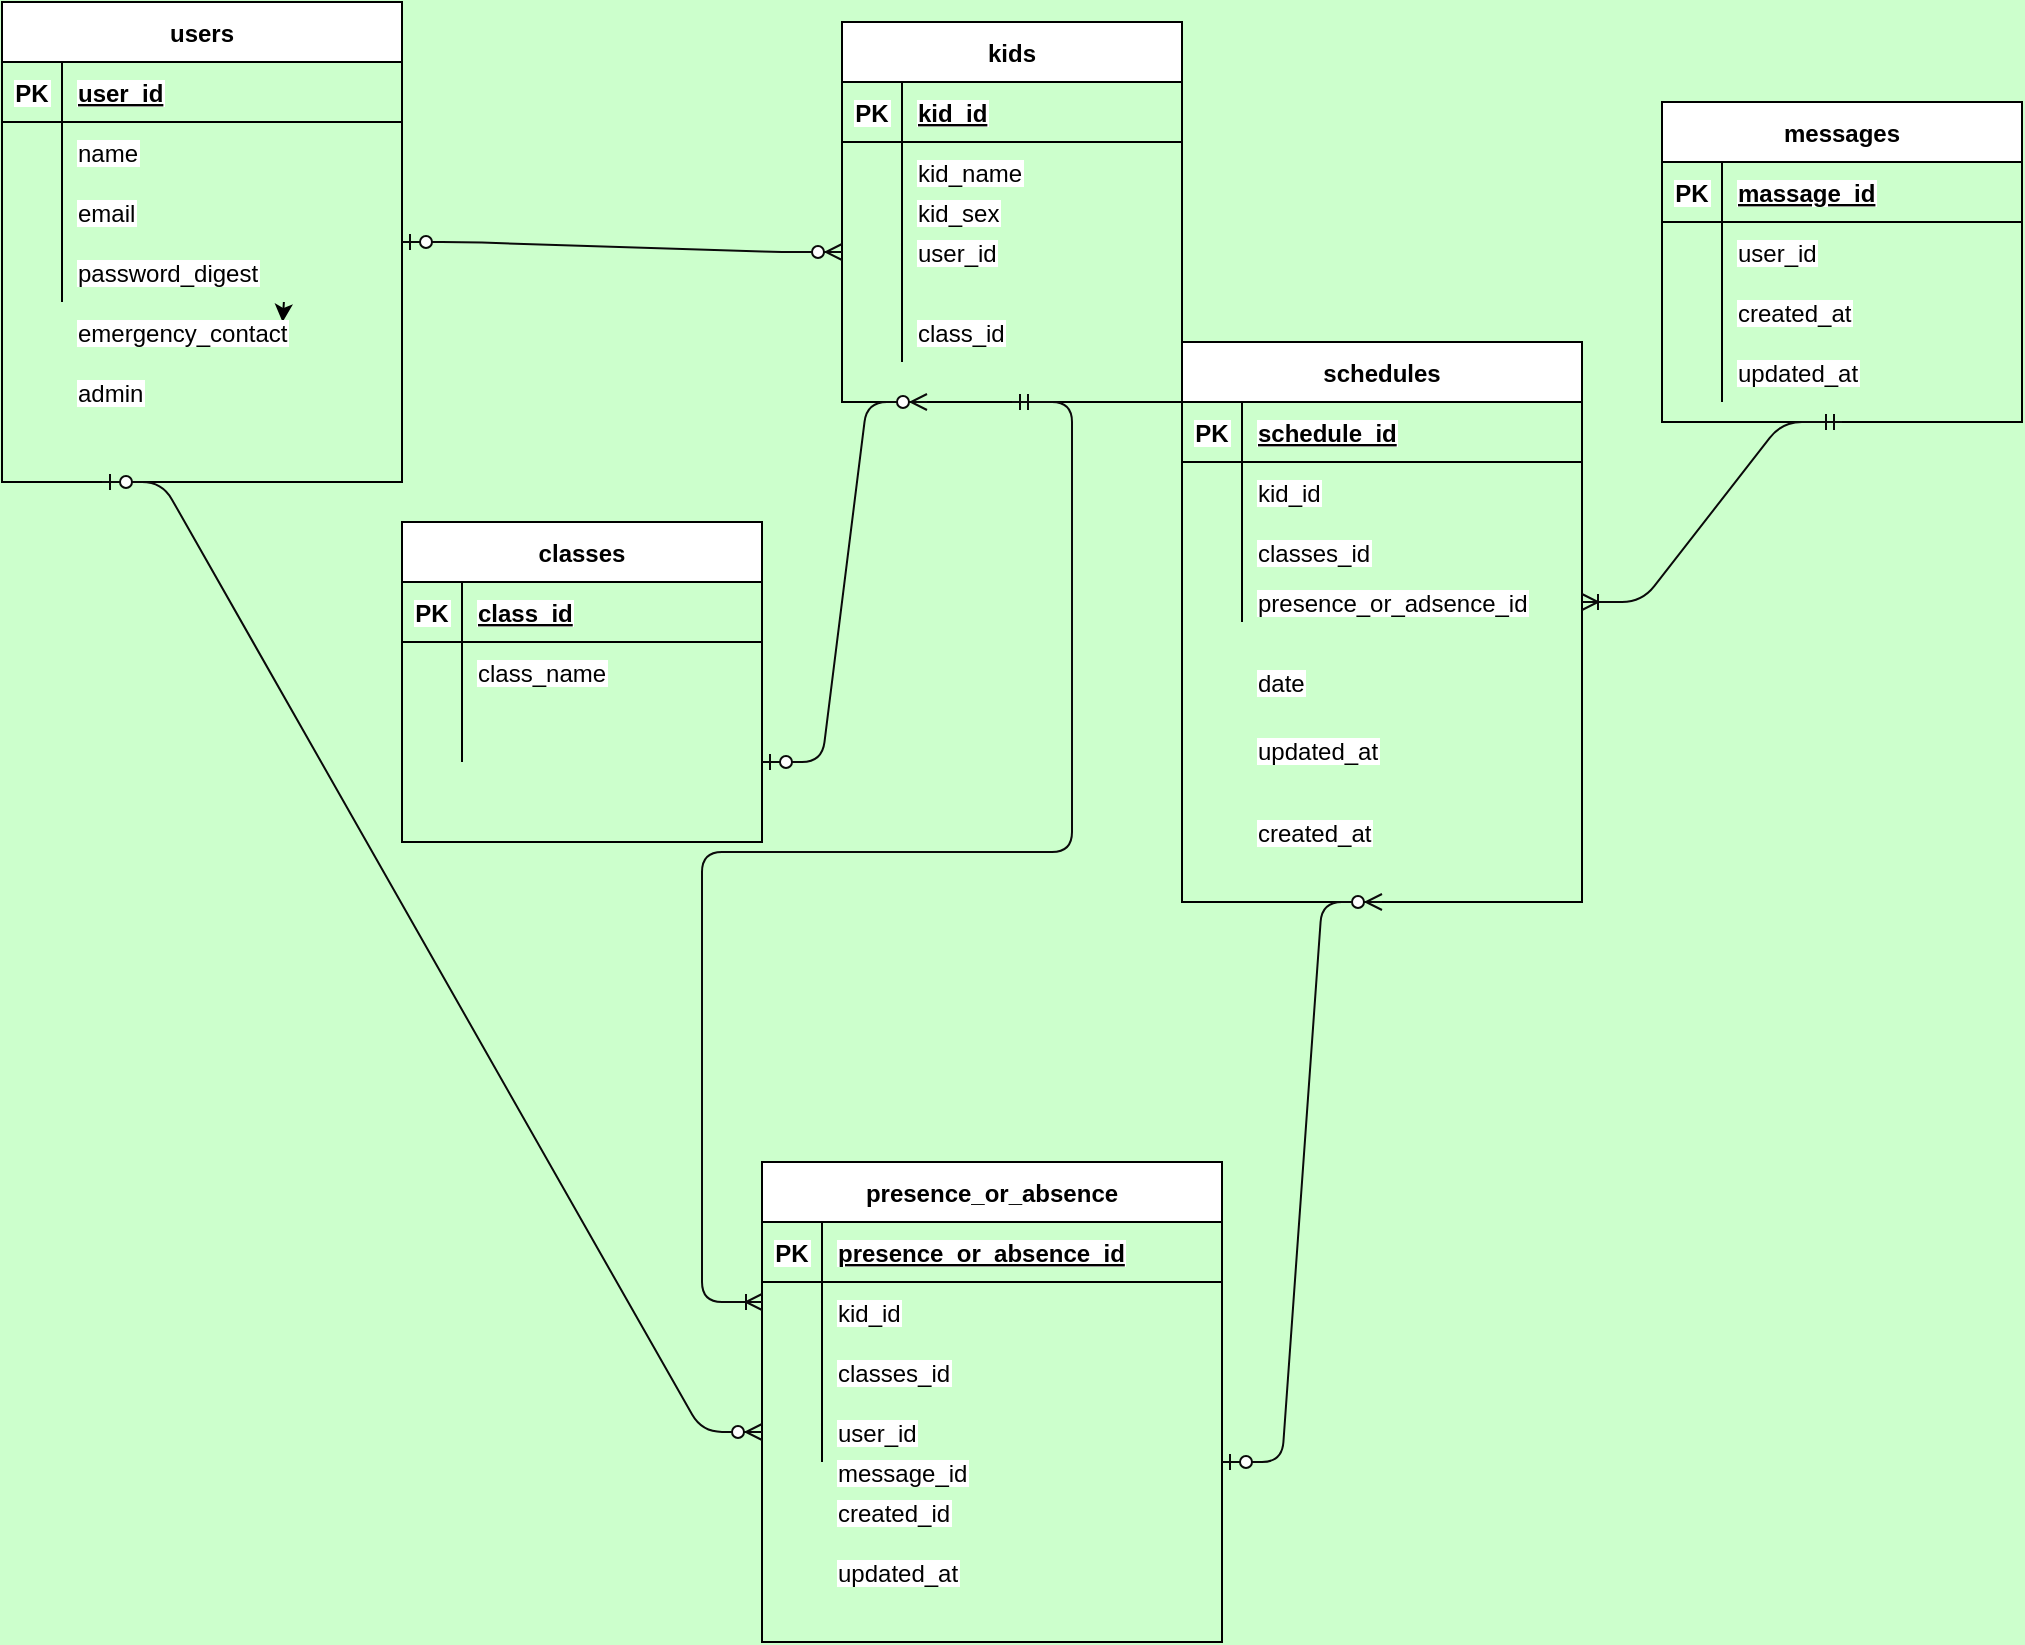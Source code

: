 <mxfile>
    <diagram id="ZVl_wyu_fpvA4I5iy3IS" name="ページ1">
        <mxGraphModel dx="968" dy="828" grid="1" gridSize="10" guides="1" tooltips="1" connect="1" arrows="1" fold="1" page="1" pageScale="1" pageWidth="1169" pageHeight="827" background="#CCFFCC" math="0" shadow="0">
            <root>
                <mxCell id="0"/>
                <mxCell id="1" parent="0"/>
                <mxCell id="117" value="" style="edgeStyle=none;html=1;fontFamily=Helvetica;fontSize=12;fontColor=#1A1A1A;" parent="1" edge="1">
                    <mxGeometry relative="1" as="geometry">
                        <mxPoint x="190.938" y="190" as="sourcePoint"/>
                        <mxPoint x="190.312" y="200" as="targetPoint"/>
                    </mxGeometry>
                </mxCell>
                <mxCell id="147" value="users" style="shape=table;startSize=30;container=1;collapsible=1;childLayout=tableLayout;fixedRows=1;rowLines=0;fontStyle=1;align=center;resizeLast=1;labelBackgroundColor=#FFFFFF;fontColor=#000000;" vertex="1" parent="1">
                    <mxGeometry x="50" y="40" width="200" height="240" as="geometry"/>
                </mxCell>
                <mxCell id="148" value="" style="shape=partialRectangle;collapsible=0;dropTarget=0;pointerEvents=0;fillColor=none;top=0;left=0;bottom=1;right=0;points=[[0,0.5],[1,0.5]];portConstraint=eastwest;labelBackgroundColor=#FFFFFF;fontColor=#000000;" vertex="1" parent="147">
                    <mxGeometry y="30" width="200" height="30" as="geometry"/>
                </mxCell>
                <mxCell id="149" value="PK" style="shape=partialRectangle;connectable=0;fillColor=none;top=0;left=0;bottom=0;right=0;fontStyle=1;overflow=hidden;labelBackgroundColor=#FFFFFF;fontColor=#000000;" vertex="1" parent="148">
                    <mxGeometry width="30" height="30" as="geometry">
                        <mxRectangle width="30" height="30" as="alternateBounds"/>
                    </mxGeometry>
                </mxCell>
                <mxCell id="150" value="user_id" style="shape=partialRectangle;connectable=0;fillColor=none;top=0;left=0;bottom=0;right=0;align=left;spacingLeft=6;fontStyle=5;overflow=hidden;labelBackgroundColor=#FFFFFF;fontColor=#000000;" vertex="1" parent="148">
                    <mxGeometry x="30" width="170" height="30" as="geometry">
                        <mxRectangle width="170" height="30" as="alternateBounds"/>
                    </mxGeometry>
                </mxCell>
                <mxCell id="151" value="" style="shape=partialRectangle;collapsible=0;dropTarget=0;pointerEvents=0;fillColor=none;top=0;left=0;bottom=0;right=0;points=[[0,0.5],[1,0.5]];portConstraint=eastwest;labelBackgroundColor=#FFFFFF;fontColor=#000000;" vertex="1" parent="147">
                    <mxGeometry y="60" width="200" height="30" as="geometry"/>
                </mxCell>
                <mxCell id="152" value="" style="shape=partialRectangle;connectable=0;fillColor=none;top=0;left=0;bottom=0;right=0;editable=1;overflow=hidden;labelBackgroundColor=#FFFFFF;fontColor=#000000;" vertex="1" parent="151">
                    <mxGeometry width="30" height="30" as="geometry">
                        <mxRectangle width="30" height="30" as="alternateBounds"/>
                    </mxGeometry>
                </mxCell>
                <mxCell id="153" value="name" style="shape=partialRectangle;connectable=0;fillColor=none;top=0;left=0;bottom=0;right=0;align=left;spacingLeft=6;overflow=hidden;labelBackgroundColor=#FFFFFF;fontColor=#000000;" vertex="1" parent="151">
                    <mxGeometry x="30" width="170" height="30" as="geometry">
                        <mxRectangle width="170" height="30" as="alternateBounds"/>
                    </mxGeometry>
                </mxCell>
                <mxCell id="154" value="" style="shape=partialRectangle;collapsible=0;dropTarget=0;pointerEvents=0;fillColor=none;top=0;left=0;bottom=0;right=0;points=[[0,0.5],[1,0.5]];portConstraint=eastwest;labelBackgroundColor=#FFFFFF;fontColor=#000000;" vertex="1" parent="147">
                    <mxGeometry y="90" width="200" height="30" as="geometry"/>
                </mxCell>
                <mxCell id="155" value="" style="shape=partialRectangle;connectable=0;fillColor=none;top=0;left=0;bottom=0;right=0;editable=1;overflow=hidden;labelBackgroundColor=#FFFFFF;fontColor=#000000;" vertex="1" parent="154">
                    <mxGeometry width="30" height="30" as="geometry">
                        <mxRectangle width="30" height="30" as="alternateBounds"/>
                    </mxGeometry>
                </mxCell>
                <mxCell id="156" value="email" style="shape=partialRectangle;connectable=0;fillColor=none;top=0;left=0;bottom=0;right=0;align=left;spacingLeft=6;overflow=hidden;labelBackgroundColor=#FFFFFF;fontColor=#000000;" vertex="1" parent="154">
                    <mxGeometry x="30" width="170" height="30" as="geometry">
                        <mxRectangle width="170" height="30" as="alternateBounds"/>
                    </mxGeometry>
                </mxCell>
                <mxCell id="157" value="" style="shape=partialRectangle;collapsible=0;dropTarget=0;pointerEvents=0;fillColor=none;top=0;left=0;bottom=0;right=0;points=[[0,0.5],[1,0.5]];portConstraint=eastwest;labelBackgroundColor=#FFFFFF;fontColor=#000000;" vertex="1" parent="147">
                    <mxGeometry y="120" width="200" height="30" as="geometry"/>
                </mxCell>
                <mxCell id="158" value="" style="shape=partialRectangle;connectable=0;fillColor=none;top=0;left=0;bottom=0;right=0;editable=1;overflow=hidden;labelBackgroundColor=#FFFFFF;fontColor=#000000;" vertex="1" parent="157">
                    <mxGeometry width="30" height="30" as="geometry">
                        <mxRectangle width="30" height="30" as="alternateBounds"/>
                    </mxGeometry>
                </mxCell>
                <mxCell id="159" value="password_digest" style="shape=partialRectangle;connectable=0;fillColor=none;top=0;left=0;bottom=0;right=0;align=left;spacingLeft=6;overflow=hidden;labelBackgroundColor=#FFFFFF;fontColor=#000000;" vertex="1" parent="157">
                    <mxGeometry x="30" width="170" height="30" as="geometry">
                        <mxRectangle width="170" height="30" as="alternateBounds"/>
                    </mxGeometry>
                </mxCell>
                <mxCell id="160" value="kids" style="shape=table;startSize=30;container=1;collapsible=1;childLayout=tableLayout;fixedRows=1;rowLines=0;fontStyle=1;align=center;resizeLast=1;labelBackgroundColor=#FFFFFF;fontColor=#000000;" vertex="1" parent="1">
                    <mxGeometry x="470" y="50" width="170" height="190" as="geometry"/>
                </mxCell>
                <mxCell id="161" value="" style="shape=partialRectangle;collapsible=0;dropTarget=0;pointerEvents=0;fillColor=none;top=0;left=0;bottom=1;right=0;points=[[0,0.5],[1,0.5]];portConstraint=eastwest;labelBackgroundColor=#FFFFFF;fontColor=#000000;" vertex="1" parent="160">
                    <mxGeometry y="30" width="170" height="30" as="geometry"/>
                </mxCell>
                <mxCell id="162" value="PK" style="shape=partialRectangle;connectable=0;fillColor=none;top=0;left=0;bottom=0;right=0;fontStyle=1;overflow=hidden;labelBackgroundColor=#FFFFFF;fontColor=#000000;" vertex="1" parent="161">
                    <mxGeometry width="30" height="30" as="geometry">
                        <mxRectangle width="30" height="30" as="alternateBounds"/>
                    </mxGeometry>
                </mxCell>
                <mxCell id="163" value="kid_id" style="shape=partialRectangle;connectable=0;fillColor=none;top=0;left=0;bottom=0;right=0;align=left;spacingLeft=6;fontStyle=5;overflow=hidden;labelBackgroundColor=#FFFFFF;fontColor=#000000;" vertex="1" parent="161">
                    <mxGeometry x="30" width="140" height="30" as="geometry">
                        <mxRectangle width="140" height="30" as="alternateBounds"/>
                    </mxGeometry>
                </mxCell>
                <mxCell id="164" value="" style="shape=partialRectangle;collapsible=0;dropTarget=0;pointerEvents=0;fillColor=none;top=0;left=0;bottom=0;right=0;points=[[0,0.5],[1,0.5]];portConstraint=eastwest;labelBackgroundColor=#FFFFFF;fontColor=#000000;" vertex="1" parent="160">
                    <mxGeometry y="60" width="170" height="30" as="geometry"/>
                </mxCell>
                <mxCell id="165" value="" style="shape=partialRectangle;connectable=0;fillColor=none;top=0;left=0;bottom=0;right=0;editable=1;overflow=hidden;labelBackgroundColor=#FFFFFF;fontColor=#000000;" vertex="1" parent="164">
                    <mxGeometry width="30" height="30" as="geometry">
                        <mxRectangle width="30" height="30" as="alternateBounds"/>
                    </mxGeometry>
                </mxCell>
                <mxCell id="166" value="kid_name" style="shape=partialRectangle;connectable=0;fillColor=none;top=0;left=0;bottom=0;right=0;align=left;spacingLeft=6;overflow=hidden;labelBackgroundColor=#FFFFFF;fontColor=#000000;" vertex="1" parent="164">
                    <mxGeometry x="30" width="140" height="30" as="geometry">
                        <mxRectangle width="140" height="30" as="alternateBounds"/>
                    </mxGeometry>
                </mxCell>
                <mxCell id="167" value="" style="shape=partialRectangle;collapsible=0;dropTarget=0;pointerEvents=0;fillColor=none;top=0;left=0;bottom=0;right=0;points=[[0,0.5],[1,0.5]];portConstraint=eastwest;labelBackgroundColor=#FFFFFF;fontColor=#000000;" vertex="1" parent="160">
                    <mxGeometry y="90" width="170" height="50" as="geometry"/>
                </mxCell>
                <mxCell id="168" value="" style="shape=partialRectangle;connectable=0;fillColor=none;top=0;left=0;bottom=0;right=0;editable=1;overflow=hidden;labelBackgroundColor=#FFFFFF;fontColor=#000000;" vertex="1" parent="167">
                    <mxGeometry width="30" height="50" as="geometry">
                        <mxRectangle width="30" height="50" as="alternateBounds"/>
                    </mxGeometry>
                </mxCell>
                <mxCell id="169" value="user_id" style="shape=partialRectangle;connectable=0;fillColor=none;top=0;left=0;bottom=0;right=0;align=left;spacingLeft=6;overflow=hidden;labelBackgroundColor=#FFFFFF;fontColor=#000000;" vertex="1" parent="167">
                    <mxGeometry x="30" width="140" height="50" as="geometry">
                        <mxRectangle width="140" height="50" as="alternateBounds"/>
                    </mxGeometry>
                </mxCell>
                <mxCell id="170" value="" style="shape=partialRectangle;collapsible=0;dropTarget=0;pointerEvents=0;fillColor=none;top=0;left=0;bottom=0;right=0;points=[[0,0.5],[1,0.5]];portConstraint=eastwest;labelBackgroundColor=#FFFFFF;fontColor=#000000;" vertex="1" parent="160">
                    <mxGeometry y="140" width="170" height="30" as="geometry"/>
                </mxCell>
                <mxCell id="171" value="" style="shape=partialRectangle;connectable=0;fillColor=none;top=0;left=0;bottom=0;right=0;editable=1;overflow=hidden;labelBackgroundColor=#FFFFFF;fontColor=#000000;" vertex="1" parent="170">
                    <mxGeometry width="30" height="30" as="geometry">
                        <mxRectangle width="30" height="30" as="alternateBounds"/>
                    </mxGeometry>
                </mxCell>
                <mxCell id="172" value="class_id" style="shape=partialRectangle;connectable=0;fillColor=none;top=0;left=0;bottom=0;right=0;align=left;spacingLeft=6;overflow=hidden;labelBackgroundColor=#FFFFFF;fontColor=#000000;" vertex="1" parent="170">
                    <mxGeometry x="30" width="140" height="30" as="geometry">
                        <mxRectangle width="140" height="30" as="alternateBounds"/>
                    </mxGeometry>
                </mxCell>
                <mxCell id="173" value="emergency_contact" style="shape=partialRectangle;connectable=0;fillColor=none;top=0;left=0;bottom=0;right=0;align=left;spacingLeft=6;overflow=hidden;labelBackgroundColor=#FFFFFF;fontColor=#000000;" vertex="1" parent="1">
                    <mxGeometry x="80" y="190" width="170" height="30" as="geometry">
                        <mxRectangle width="170" height="30" as="alternateBounds"/>
                    </mxGeometry>
                </mxCell>
                <mxCell id="175" value="admin" style="shape=partialRectangle;connectable=0;fillColor=none;top=0;left=0;bottom=0;right=0;align=left;spacingLeft=6;overflow=hidden;labelBackgroundColor=#FFFFFF;fontColor=#000000;" vertex="1" parent="1">
                    <mxGeometry x="80" y="220" width="170" height="30" as="geometry">
                        <mxRectangle width="170" height="30" as="alternateBounds"/>
                    </mxGeometry>
                </mxCell>
                <mxCell id="178" value="kid_sex" style="shape=partialRectangle;connectable=0;fillColor=none;top=0;left=0;bottom=0;right=0;align=left;spacingLeft=6;overflow=hidden;labelBackgroundColor=#FFFFFF;fontColor=#000000;" vertex="1" parent="1">
                    <mxGeometry x="500" y="120" width="140" height="50" as="geometry">
                        <mxRectangle width="140" height="50" as="alternateBounds"/>
                    </mxGeometry>
                </mxCell>
                <mxCell id="185" value="" style="edgeStyle=entityRelationEdgeStyle;fontSize=12;html=1;endArrow=ERzeroToMany;startArrow=ERzeroToOne;fontColor=#000000;strokeColor=#0A0A0A;entryX=0;entryY=0.5;entryDx=0;entryDy=0;" edge="1" parent="1" target="167">
                    <mxGeometry width="100" height="100" relative="1" as="geometry">
                        <mxPoint x="250" y="160" as="sourcePoint"/>
                        <mxPoint x="350" y="60" as="targetPoint"/>
                    </mxGeometry>
                </mxCell>
                <mxCell id="188" value="classes" style="shape=table;startSize=30;container=1;collapsible=1;childLayout=tableLayout;fixedRows=1;rowLines=0;fontStyle=1;align=center;resizeLast=1;labelBackgroundColor=#FFFFFF;fontColor=#000000;" vertex="1" parent="1">
                    <mxGeometry x="250" y="300" width="180" height="160" as="geometry"/>
                </mxCell>
                <mxCell id="189" value="" style="shape=partialRectangle;collapsible=0;dropTarget=0;pointerEvents=0;fillColor=none;top=0;left=0;bottom=1;right=0;points=[[0,0.5],[1,0.5]];portConstraint=eastwest;labelBackgroundColor=#FFFFFF;fontColor=#000000;" vertex="1" parent="188">
                    <mxGeometry y="30" width="180" height="30" as="geometry"/>
                </mxCell>
                <mxCell id="190" value="PK" style="shape=partialRectangle;connectable=0;fillColor=none;top=0;left=0;bottom=0;right=0;fontStyle=1;overflow=hidden;labelBackgroundColor=#FFFFFF;fontColor=#000000;" vertex="1" parent="189">
                    <mxGeometry width="30" height="30" as="geometry">
                        <mxRectangle width="30" height="30" as="alternateBounds"/>
                    </mxGeometry>
                </mxCell>
                <mxCell id="191" value="class_id" style="shape=partialRectangle;connectable=0;fillColor=none;top=0;left=0;bottom=0;right=0;align=left;spacingLeft=6;fontStyle=5;overflow=hidden;labelBackgroundColor=#FFFFFF;fontColor=#000000;" vertex="1" parent="189">
                    <mxGeometry x="30" width="150" height="30" as="geometry">
                        <mxRectangle width="150" height="30" as="alternateBounds"/>
                    </mxGeometry>
                </mxCell>
                <mxCell id="192" value="" style="shape=partialRectangle;collapsible=0;dropTarget=0;pointerEvents=0;fillColor=none;top=0;left=0;bottom=0;right=0;points=[[0,0.5],[1,0.5]];portConstraint=eastwest;labelBackgroundColor=#FFFFFF;fontColor=#000000;" vertex="1" parent="188">
                    <mxGeometry y="60" width="180" height="30" as="geometry"/>
                </mxCell>
                <mxCell id="193" value="" style="shape=partialRectangle;connectable=0;fillColor=none;top=0;left=0;bottom=0;right=0;editable=1;overflow=hidden;labelBackgroundColor=#FFFFFF;fontColor=#000000;" vertex="1" parent="192">
                    <mxGeometry width="30" height="30" as="geometry">
                        <mxRectangle width="30" height="30" as="alternateBounds"/>
                    </mxGeometry>
                </mxCell>
                <mxCell id="194" value="class_name" style="shape=partialRectangle;connectable=0;fillColor=none;top=0;left=0;bottom=0;right=0;align=left;spacingLeft=6;overflow=hidden;labelBackgroundColor=#FFFFFF;fontColor=#000000;" vertex="1" parent="192">
                    <mxGeometry x="30" width="150" height="30" as="geometry">
                        <mxRectangle width="150" height="30" as="alternateBounds"/>
                    </mxGeometry>
                </mxCell>
                <mxCell id="195" value="" style="shape=partialRectangle;collapsible=0;dropTarget=0;pointerEvents=0;fillColor=none;top=0;left=0;bottom=0;right=0;points=[[0,0.5],[1,0.5]];portConstraint=eastwest;labelBackgroundColor=#FFFFFF;fontColor=#000000;" vertex="1" parent="188">
                    <mxGeometry y="90" width="180" height="30" as="geometry"/>
                </mxCell>
                <mxCell id="196" value="" style="shape=partialRectangle;connectable=0;fillColor=none;top=0;left=0;bottom=0;right=0;editable=1;overflow=hidden;labelBackgroundColor=#FFFFFF;fontColor=#000000;" vertex="1" parent="195">
                    <mxGeometry width="30" height="30" as="geometry">
                        <mxRectangle width="30" height="30" as="alternateBounds"/>
                    </mxGeometry>
                </mxCell>
                <mxCell id="197" value="" style="shape=partialRectangle;connectable=0;fillColor=none;top=0;left=0;bottom=0;right=0;align=left;spacingLeft=6;overflow=hidden;labelBackgroundColor=#FFFFFF;fontColor=#000000;" vertex="1" parent="195">
                    <mxGeometry x="30" width="150" height="30" as="geometry">
                        <mxRectangle width="150" height="30" as="alternateBounds"/>
                    </mxGeometry>
                </mxCell>
                <mxCell id="210" value="" style="edgeStyle=entityRelationEdgeStyle;fontSize=12;html=1;endArrow=ERzeroToMany;startArrow=ERzeroToOne;fontColor=#000000;strokeColor=#0A0A0A;entryX=0.25;entryY=1;entryDx=0;entryDy=0;exitX=1;exitY=0.75;exitDx=0;exitDy=0;" edge="1" parent="1" source="188" target="160">
                    <mxGeometry width="100" height="100" relative="1" as="geometry">
                        <mxPoint x="360" y="500" as="sourcePoint"/>
                        <mxPoint x="460" y="400" as="targetPoint"/>
                    </mxGeometry>
                </mxCell>
                <mxCell id="211" value="schedules" style="shape=table;startSize=30;container=1;collapsible=1;childLayout=tableLayout;fixedRows=1;rowLines=0;fontStyle=1;align=center;resizeLast=1;labelBackgroundColor=#FFFFFF;fontColor=#000000;" vertex="1" parent="1">
                    <mxGeometry x="640" y="210" width="200" height="280" as="geometry"/>
                </mxCell>
                <mxCell id="212" value="" style="shape=partialRectangle;collapsible=0;dropTarget=0;pointerEvents=0;fillColor=none;top=0;left=0;bottom=1;right=0;points=[[0,0.5],[1,0.5]];portConstraint=eastwest;labelBackgroundColor=#FFFFFF;fontColor=#000000;" vertex="1" parent="211">
                    <mxGeometry y="30" width="200" height="30" as="geometry"/>
                </mxCell>
                <mxCell id="213" value="PK" style="shape=partialRectangle;connectable=0;fillColor=none;top=0;left=0;bottom=0;right=0;fontStyle=1;overflow=hidden;labelBackgroundColor=#FFFFFF;fontColor=#000000;" vertex="1" parent="212">
                    <mxGeometry width="30" height="30" as="geometry">
                        <mxRectangle width="30" height="30" as="alternateBounds"/>
                    </mxGeometry>
                </mxCell>
                <mxCell id="214" value="schedule_id" style="shape=partialRectangle;connectable=0;fillColor=none;top=0;left=0;bottom=0;right=0;align=left;spacingLeft=6;fontStyle=5;overflow=hidden;labelBackgroundColor=#FFFFFF;fontColor=#000000;" vertex="1" parent="212">
                    <mxGeometry x="30" width="170" height="30" as="geometry">
                        <mxRectangle width="170" height="30" as="alternateBounds"/>
                    </mxGeometry>
                </mxCell>
                <mxCell id="215" value="" style="shape=partialRectangle;collapsible=0;dropTarget=0;pointerEvents=0;fillColor=none;top=0;left=0;bottom=0;right=0;points=[[0,0.5],[1,0.5]];portConstraint=eastwest;labelBackgroundColor=#FFFFFF;fontColor=#000000;" vertex="1" parent="211">
                    <mxGeometry y="60" width="200" height="30" as="geometry"/>
                </mxCell>
                <mxCell id="216" value="" style="shape=partialRectangle;connectable=0;fillColor=none;top=0;left=0;bottom=0;right=0;editable=1;overflow=hidden;labelBackgroundColor=#FFFFFF;fontColor=#000000;" vertex="1" parent="215">
                    <mxGeometry width="30" height="30" as="geometry">
                        <mxRectangle width="30" height="30" as="alternateBounds"/>
                    </mxGeometry>
                </mxCell>
                <mxCell id="217" value="kid_id" style="shape=partialRectangle;connectable=0;fillColor=none;top=0;left=0;bottom=0;right=0;align=left;spacingLeft=6;overflow=hidden;labelBackgroundColor=#FFFFFF;fontColor=#000000;" vertex="1" parent="215">
                    <mxGeometry x="30" width="170" height="30" as="geometry">
                        <mxRectangle width="170" height="30" as="alternateBounds"/>
                    </mxGeometry>
                </mxCell>
                <mxCell id="218" value="" style="shape=partialRectangle;collapsible=0;dropTarget=0;pointerEvents=0;fillColor=none;top=0;left=0;bottom=0;right=0;points=[[0,0.5],[1,0.5]];portConstraint=eastwest;labelBackgroundColor=#FFFFFF;fontColor=#000000;" vertex="1" parent="211">
                    <mxGeometry y="90" width="200" height="30" as="geometry"/>
                </mxCell>
                <mxCell id="219" value="" style="shape=partialRectangle;connectable=0;fillColor=none;top=0;left=0;bottom=0;right=0;editable=1;overflow=hidden;labelBackgroundColor=#FFFFFF;fontColor=#000000;" vertex="1" parent="218">
                    <mxGeometry width="30" height="30" as="geometry">
                        <mxRectangle width="30" height="30" as="alternateBounds"/>
                    </mxGeometry>
                </mxCell>
                <mxCell id="220" value="classes_id" style="shape=partialRectangle;connectable=0;fillColor=none;top=0;left=0;bottom=0;right=0;align=left;spacingLeft=6;overflow=hidden;labelBackgroundColor=#FFFFFF;fontColor=#000000;" vertex="1" parent="218">
                    <mxGeometry x="30" width="170" height="30" as="geometry">
                        <mxRectangle width="170" height="30" as="alternateBounds"/>
                    </mxGeometry>
                </mxCell>
                <mxCell id="221" value="" style="shape=partialRectangle;collapsible=0;dropTarget=0;pointerEvents=0;fillColor=none;top=0;left=0;bottom=0;right=0;points=[[0,0.5],[1,0.5]];portConstraint=eastwest;labelBackgroundColor=#FFFFFF;fontColor=#000000;" vertex="1" parent="211">
                    <mxGeometry y="120" width="200" height="20" as="geometry"/>
                </mxCell>
                <mxCell id="222" value="" style="shape=partialRectangle;connectable=0;fillColor=none;top=0;left=0;bottom=0;right=0;editable=1;overflow=hidden;labelBackgroundColor=#FFFFFF;fontColor=#000000;" vertex="1" parent="221">
                    <mxGeometry width="30" height="20" as="geometry">
                        <mxRectangle width="30" height="20" as="alternateBounds"/>
                    </mxGeometry>
                </mxCell>
                <mxCell id="223" value="presence_or_adsence_id" style="shape=partialRectangle;connectable=0;fillColor=none;top=0;left=0;bottom=0;right=0;align=left;spacingLeft=6;overflow=hidden;labelBackgroundColor=#FFFFFF;fontColor=#000000;" vertex="1" parent="221">
                    <mxGeometry x="30" width="170" height="20" as="geometry">
                        <mxRectangle width="170" height="20" as="alternateBounds"/>
                    </mxGeometry>
                </mxCell>
                <mxCell id="225" value="date" style="shape=partialRectangle;connectable=0;fillColor=none;top=0;left=0;bottom=0;right=0;align=left;spacingLeft=6;overflow=hidden;labelBackgroundColor=#FFFFFF;fontColor=#000000;" vertex="1" parent="1">
                    <mxGeometry x="670" y="365" width="170" height="30" as="geometry">
                        <mxRectangle width="170" height="30" as="alternateBounds"/>
                    </mxGeometry>
                </mxCell>
                <mxCell id="226" value="created_at" style="shape=partialRectangle;connectable=0;fillColor=none;top=0;left=0;bottom=0;right=0;align=left;spacingLeft=6;overflow=hidden;labelBackgroundColor=#FFFFFF;fontColor=#000000;" vertex="1" parent="1">
                    <mxGeometry x="670" y="440" width="170" height="30" as="geometry">
                        <mxRectangle width="170" height="30" as="alternateBounds"/>
                    </mxGeometry>
                </mxCell>
                <mxCell id="227" value="updated_at" style="shape=partialRectangle;connectable=0;fillColor=none;top=0;left=0;bottom=0;right=0;align=left;spacingLeft=6;overflow=hidden;labelBackgroundColor=#FFFFFF;fontColor=#000000;" vertex="1" parent="1">
                    <mxGeometry x="670" y="399" width="170" height="30" as="geometry">
                        <mxRectangle width="170" height="30" as="alternateBounds"/>
                    </mxGeometry>
                </mxCell>
                <mxCell id="228" value="presence_or_absence" style="shape=table;startSize=30;container=1;collapsible=1;childLayout=tableLayout;fixedRows=1;rowLines=0;fontStyle=1;align=center;resizeLast=1;labelBackgroundColor=#FFFFFF;fontColor=#000000;" vertex="1" parent="1">
                    <mxGeometry x="430" y="620" width="230" height="240" as="geometry"/>
                </mxCell>
                <mxCell id="229" value="" style="shape=partialRectangle;collapsible=0;dropTarget=0;pointerEvents=0;fillColor=none;top=0;left=0;bottom=1;right=0;points=[[0,0.5],[1,0.5]];portConstraint=eastwest;labelBackgroundColor=#FFFFFF;fontColor=#000000;" vertex="1" parent="228">
                    <mxGeometry y="30" width="230" height="30" as="geometry"/>
                </mxCell>
                <mxCell id="230" value="PK" style="shape=partialRectangle;connectable=0;fillColor=none;top=0;left=0;bottom=0;right=0;fontStyle=1;overflow=hidden;labelBackgroundColor=#FFFFFF;fontColor=#000000;" vertex="1" parent="229">
                    <mxGeometry width="30" height="30" as="geometry">
                        <mxRectangle width="30" height="30" as="alternateBounds"/>
                    </mxGeometry>
                </mxCell>
                <mxCell id="231" value="presence_or_absence_id" style="shape=partialRectangle;connectable=0;fillColor=none;top=0;left=0;bottom=0;right=0;align=left;spacingLeft=6;fontStyle=5;overflow=hidden;labelBackgroundColor=#FFFFFF;fontColor=#000000;" vertex="1" parent="229">
                    <mxGeometry x="30" width="200" height="30" as="geometry">
                        <mxRectangle width="200" height="30" as="alternateBounds"/>
                    </mxGeometry>
                </mxCell>
                <mxCell id="232" value="" style="shape=partialRectangle;collapsible=0;dropTarget=0;pointerEvents=0;fillColor=none;top=0;left=0;bottom=0;right=0;points=[[0,0.5],[1,0.5]];portConstraint=eastwest;labelBackgroundColor=#FFFFFF;fontColor=#000000;" vertex="1" parent="228">
                    <mxGeometry y="60" width="230" height="30" as="geometry"/>
                </mxCell>
                <mxCell id="233" value="" style="shape=partialRectangle;connectable=0;fillColor=none;top=0;left=0;bottom=0;right=0;editable=1;overflow=hidden;labelBackgroundColor=#FFFFFF;fontColor=#000000;" vertex="1" parent="232">
                    <mxGeometry width="30" height="30" as="geometry">
                        <mxRectangle width="30" height="30" as="alternateBounds"/>
                    </mxGeometry>
                </mxCell>
                <mxCell id="234" value="kid_id" style="shape=partialRectangle;connectable=0;fillColor=none;top=0;left=0;bottom=0;right=0;align=left;spacingLeft=6;overflow=hidden;labelBackgroundColor=#FFFFFF;fontColor=#000000;" vertex="1" parent="232">
                    <mxGeometry x="30" width="200" height="30" as="geometry">
                        <mxRectangle width="200" height="30" as="alternateBounds"/>
                    </mxGeometry>
                </mxCell>
                <mxCell id="235" value="" style="shape=partialRectangle;collapsible=0;dropTarget=0;pointerEvents=0;fillColor=none;top=0;left=0;bottom=0;right=0;points=[[0,0.5],[1,0.5]];portConstraint=eastwest;labelBackgroundColor=#FFFFFF;fontColor=#000000;" vertex="1" parent="228">
                    <mxGeometry y="90" width="230" height="30" as="geometry"/>
                </mxCell>
                <mxCell id="236" value="" style="shape=partialRectangle;connectable=0;fillColor=none;top=0;left=0;bottom=0;right=0;editable=1;overflow=hidden;labelBackgroundColor=#FFFFFF;fontColor=#000000;" vertex="1" parent="235">
                    <mxGeometry width="30" height="30" as="geometry">
                        <mxRectangle width="30" height="30" as="alternateBounds"/>
                    </mxGeometry>
                </mxCell>
                <mxCell id="237" value="classes_id" style="shape=partialRectangle;connectable=0;fillColor=none;top=0;left=0;bottom=0;right=0;align=left;spacingLeft=6;overflow=hidden;labelBackgroundColor=#FFFFFF;fontColor=#000000;" vertex="1" parent="235">
                    <mxGeometry x="30" width="200" height="30" as="geometry">
                        <mxRectangle width="200" height="30" as="alternateBounds"/>
                    </mxGeometry>
                </mxCell>
                <mxCell id="238" value="" style="shape=partialRectangle;collapsible=0;dropTarget=0;pointerEvents=0;fillColor=none;top=0;left=0;bottom=0;right=0;points=[[0,0.5],[1,0.5]];portConstraint=eastwest;labelBackgroundColor=#FFFFFF;fontColor=#000000;" vertex="1" parent="228">
                    <mxGeometry y="120" width="230" height="30" as="geometry"/>
                </mxCell>
                <mxCell id="239" value="" style="shape=partialRectangle;connectable=0;fillColor=none;top=0;left=0;bottom=0;right=0;editable=1;overflow=hidden;labelBackgroundColor=#FFFFFF;fontColor=#000000;" vertex="1" parent="238">
                    <mxGeometry width="30" height="30" as="geometry">
                        <mxRectangle width="30" height="30" as="alternateBounds"/>
                    </mxGeometry>
                </mxCell>
                <mxCell id="240" value="user_id" style="shape=partialRectangle;connectable=0;fillColor=none;top=0;left=0;bottom=0;right=0;align=left;spacingLeft=6;overflow=hidden;labelBackgroundColor=#FFFFFF;fontColor=#000000;" vertex="1" parent="238">
                    <mxGeometry x="30" width="200" height="30" as="geometry">
                        <mxRectangle width="200" height="30" as="alternateBounds"/>
                    </mxGeometry>
                </mxCell>
                <mxCell id="242" value="message_id" style="shape=partialRectangle;connectable=0;fillColor=none;top=0;left=0;bottom=0;right=0;align=left;spacingLeft=6;overflow=hidden;labelBackgroundColor=#FFFFFF;fontColor=#000000;" vertex="1" parent="1">
                    <mxGeometry x="460" y="760" width="200" height="30" as="geometry">
                        <mxRectangle width="200" height="30" as="alternateBounds"/>
                    </mxGeometry>
                </mxCell>
                <mxCell id="243" value="created_id" style="shape=partialRectangle;connectable=0;fillColor=none;top=0;left=0;bottom=0;right=0;align=left;spacingLeft=6;overflow=hidden;labelBackgroundColor=#FFFFFF;fontColor=#000000;" vertex="1" parent="1">
                    <mxGeometry x="460" y="780" width="200" height="30" as="geometry">
                        <mxRectangle width="200" height="30" as="alternateBounds"/>
                    </mxGeometry>
                </mxCell>
                <mxCell id="244" value="updated_at" style="shape=partialRectangle;connectable=0;fillColor=none;top=0;left=0;bottom=0;right=0;align=left;spacingLeft=6;overflow=hidden;labelBackgroundColor=#FFFFFF;fontColor=#000000;" vertex="1" parent="1">
                    <mxGeometry x="460" y="810" width="170" height="30" as="geometry">
                        <mxRectangle width="170" height="30" as="alternateBounds"/>
                    </mxGeometry>
                </mxCell>
                <mxCell id="258" value="messages" style="shape=table;startSize=30;container=1;collapsible=1;childLayout=tableLayout;fixedRows=1;rowLines=0;fontStyle=1;align=center;resizeLast=1;labelBackgroundColor=#FFFFFF;fontColor=#000000;" vertex="1" parent="1">
                    <mxGeometry x="880" y="90" width="180" height="160" as="geometry"/>
                </mxCell>
                <mxCell id="259" value="" style="shape=partialRectangle;collapsible=0;dropTarget=0;pointerEvents=0;fillColor=none;top=0;left=0;bottom=1;right=0;points=[[0,0.5],[1,0.5]];portConstraint=eastwest;labelBackgroundColor=#FFFFFF;fontColor=#000000;" vertex="1" parent="258">
                    <mxGeometry y="30" width="180" height="30" as="geometry"/>
                </mxCell>
                <mxCell id="260" value="PK" style="shape=partialRectangle;connectable=0;fillColor=none;top=0;left=0;bottom=0;right=0;fontStyle=1;overflow=hidden;labelBackgroundColor=#FFFFFF;fontColor=#000000;" vertex="1" parent="259">
                    <mxGeometry width="30" height="30" as="geometry">
                        <mxRectangle width="30" height="30" as="alternateBounds"/>
                    </mxGeometry>
                </mxCell>
                <mxCell id="261" value="massage_id" style="shape=partialRectangle;connectable=0;fillColor=none;top=0;left=0;bottom=0;right=0;align=left;spacingLeft=6;fontStyle=5;overflow=hidden;labelBackgroundColor=#FFFFFF;fontColor=#000000;" vertex="1" parent="259">
                    <mxGeometry x="30" width="150" height="30" as="geometry">
                        <mxRectangle width="150" height="30" as="alternateBounds"/>
                    </mxGeometry>
                </mxCell>
                <mxCell id="262" value="" style="shape=partialRectangle;collapsible=0;dropTarget=0;pointerEvents=0;fillColor=none;top=0;left=0;bottom=0;right=0;points=[[0,0.5],[1,0.5]];portConstraint=eastwest;labelBackgroundColor=#FFFFFF;fontColor=#000000;" vertex="1" parent="258">
                    <mxGeometry y="60" width="180" height="30" as="geometry"/>
                </mxCell>
                <mxCell id="263" value="" style="shape=partialRectangle;connectable=0;fillColor=none;top=0;left=0;bottom=0;right=0;editable=1;overflow=hidden;labelBackgroundColor=#FFFFFF;fontColor=#000000;" vertex="1" parent="262">
                    <mxGeometry width="30" height="30" as="geometry">
                        <mxRectangle width="30" height="30" as="alternateBounds"/>
                    </mxGeometry>
                </mxCell>
                <mxCell id="264" value="user_id" style="shape=partialRectangle;connectable=0;fillColor=none;top=0;left=0;bottom=0;right=0;align=left;spacingLeft=6;overflow=hidden;labelBackgroundColor=#FFFFFF;fontColor=#000000;" vertex="1" parent="262">
                    <mxGeometry x="30" width="150" height="30" as="geometry">
                        <mxRectangle width="150" height="30" as="alternateBounds"/>
                    </mxGeometry>
                </mxCell>
                <mxCell id="265" value="" style="shape=partialRectangle;collapsible=0;dropTarget=0;pointerEvents=0;fillColor=none;top=0;left=0;bottom=0;right=0;points=[[0,0.5],[1,0.5]];portConstraint=eastwest;labelBackgroundColor=#FFFFFF;fontColor=#000000;" vertex="1" parent="258">
                    <mxGeometry y="90" width="180" height="30" as="geometry"/>
                </mxCell>
                <mxCell id="266" value="" style="shape=partialRectangle;connectable=0;fillColor=none;top=0;left=0;bottom=0;right=0;editable=1;overflow=hidden;labelBackgroundColor=#FFFFFF;fontColor=#000000;" vertex="1" parent="265">
                    <mxGeometry width="30" height="30" as="geometry">
                        <mxRectangle width="30" height="30" as="alternateBounds"/>
                    </mxGeometry>
                </mxCell>
                <mxCell id="267" value="created_at" style="shape=partialRectangle;connectable=0;fillColor=none;top=0;left=0;bottom=0;right=0;align=left;spacingLeft=6;overflow=hidden;labelBackgroundColor=#FFFFFF;fontColor=#000000;" vertex="1" parent="265">
                    <mxGeometry x="30" width="150" height="30" as="geometry">
                        <mxRectangle width="150" height="30" as="alternateBounds"/>
                    </mxGeometry>
                </mxCell>
                <mxCell id="268" value="" style="shape=partialRectangle;collapsible=0;dropTarget=0;pointerEvents=0;fillColor=none;top=0;left=0;bottom=0;right=0;points=[[0,0.5],[1,0.5]];portConstraint=eastwest;labelBackgroundColor=#FFFFFF;fontColor=#000000;" vertex="1" parent="258">
                    <mxGeometry y="120" width="180" height="30" as="geometry"/>
                </mxCell>
                <mxCell id="269" value="" style="shape=partialRectangle;connectable=0;fillColor=none;top=0;left=0;bottom=0;right=0;editable=1;overflow=hidden;labelBackgroundColor=#FFFFFF;fontColor=#000000;" vertex="1" parent="268">
                    <mxGeometry width="30" height="30" as="geometry">
                        <mxRectangle width="30" height="30" as="alternateBounds"/>
                    </mxGeometry>
                </mxCell>
                <mxCell id="270" value="updated_at" style="shape=partialRectangle;connectable=0;fillColor=none;top=0;left=0;bottom=0;right=0;align=left;spacingLeft=6;overflow=hidden;labelBackgroundColor=#FFFFFF;fontColor=#000000;" vertex="1" parent="268">
                    <mxGeometry x="30" width="150" height="30" as="geometry">
                        <mxRectangle width="150" height="30" as="alternateBounds"/>
                    </mxGeometry>
                </mxCell>
                <mxCell id="274" value="" style="edgeStyle=entityRelationEdgeStyle;fontSize=12;html=1;endArrow=ERoneToMany;startArrow=ERmandOne;fontColor=#000000;strokeColor=#0A0A0A;exitX=0.5;exitY=1;exitDx=0;exitDy=0;entryX=1;entryY=0.5;entryDx=0;entryDy=0;" edge="1" parent="1" source="258" target="221">
                    <mxGeometry width="100" height="100" relative="1" as="geometry">
                        <mxPoint x="700" y="530" as="sourcePoint"/>
                        <mxPoint x="670" y="720" as="targetPoint"/>
                    </mxGeometry>
                </mxCell>
                <mxCell id="275" value="" style="edgeStyle=entityRelationEdgeStyle;fontSize=12;html=1;endArrow=ERzeroToMany;startArrow=ERzeroToOne;fontColor=#000000;strokeColor=#0A0A0A;exitX=0.25;exitY=1;exitDx=0;exitDy=0;entryX=0;entryY=0.5;entryDx=0;entryDy=0;" edge="1" parent="1" source="147" target="238">
                    <mxGeometry width="100" height="100" relative="1" as="geometry">
                        <mxPoint x="470" y="520" as="sourcePoint"/>
                        <mxPoint x="240" y="680" as="targetPoint"/>
                    </mxGeometry>
                </mxCell>
                <mxCell id="281" value="" style="edgeStyle=entityRelationEdgeStyle;fontSize=12;html=1;endArrow=ERoneToMany;startArrow=ERmandOne;fontColor=#000000;strokeColor=#0A0A0A;exitX=0.5;exitY=1;exitDx=0;exitDy=0;" edge="1" parent="1" source="160">
                    <mxGeometry width="100" height="100" relative="1" as="geometry">
                        <mxPoint x="350" y="530" as="sourcePoint"/>
                        <mxPoint x="430" y="690" as="targetPoint"/>
                    </mxGeometry>
                </mxCell>
                <mxCell id="287" value="" style="edgeStyle=entityRelationEdgeStyle;fontSize=12;html=1;endArrow=ERzeroToMany;startArrow=ERzeroToOne;fontColor=#000000;strokeColor=#0A0A0A;entryX=0.5;entryY=1;entryDx=0;entryDy=0;" edge="1" parent="1" target="211">
                    <mxGeometry width="100" height="100" relative="1" as="geometry">
                        <mxPoint x="660" y="770" as="sourcePoint"/>
                        <mxPoint x="860" y="490" as="targetPoint"/>
                    </mxGeometry>
                </mxCell>
            </root>
        </mxGraphModel>
    </diagram>
    <diagram id="SjrSYpjQ3CcY3f4m1VKY" name="ページ2">
        <mxGraphModel dx="1936" dy="1656" grid="1" gridSize="10" guides="1" tooltips="1" connect="1" arrows="1" fold="1" page="1" pageScale="1" pageWidth="690" pageHeight="980" background="#CCFFCC" math="0" shadow="0">
            <root>
                <mxCell id="K3DedOTArw7rSLO7V-P2-0"/>
                <mxCell id="K3DedOTArw7rSLO7V-P2-1" parent="K3DedOTArw7rSLO7V-P2-0"/>
                <mxCell id="DSQFO0hlY9KWXjbJpxo7-17" style="edgeStyle=none;html=1;entryX=0.75;entryY=0;entryDx=0;entryDy=0;labelBorderColor=#1A1A1A;fontColor=#FFFFFF;strokeColor=#0A0A0A;" edge="1" parent="K3DedOTArw7rSLO7V-P2-1" source="K3DedOTArw7rSLO7V-P2-2" target="K3DedOTArw7rSLO7V-P2-19">
                    <mxGeometry relative="1" as="geometry"/>
                </mxCell>
                <mxCell id="K3DedOTArw7rSLO7V-P2-2" value="Sign in" style="whiteSpace=wrap;html=1;align=center;labelBackgroundColor=#99CCFF;labelBorderColor=#1A1A1A;fontFamily=Helvetica;fontSize=12;fontColor=#1A1A1A;strokeColor=#666666;fillColor=#f5f5f5;" parent="K3DedOTArw7rSLO7V-P2-1" vertex="1">
                    <mxGeometry x="270" y="50" width="100" height="40" as="geometry"/>
                </mxCell>
                <mxCell id="K3DedOTArw7rSLO7V-P2-3" value="Top" style="whiteSpace=wrap;html=1;align=center;labelBackgroundColor=#99CCFF;labelBorderColor=#1A1A1A;fontFamily=Helvetica;fontSize=12;fontColor=#1A1A1A;strokeColor=#666666;fillColor=#f5f5f5;" parent="K3DedOTArw7rSLO7V-P2-1" vertex="1">
                    <mxGeometry x="170" y="50" width="100" height="40" as="geometry"/>
                </mxCell>
                <mxCell id="K3DedOTArw7rSLO7V-P2-4" value="Login" style="whiteSpace=wrap;html=1;align=center;labelBackgroundColor=#99CCFF;labelBorderColor=#1A1A1A;fontFamily=Helvetica;fontSize=12;fontColor=#1A1A1A;strokeColor=#666666;fillColor=#f5f5f5;" parent="K3DedOTArw7rSLO7V-P2-1" vertex="1">
                    <mxGeometry x="370" y="50" width="100" height="40" as="geometry"/>
                </mxCell>
                <mxCell id="K3DedOTArw7rSLO7V-P2-9" value="" style="line;strokeWidth=1;rotatable=0;dashed=0;labelPosition=right;align=left;verticalAlign=middle;spacingTop=0;spacingLeft=6;points=[];portConstraint=eastwest;labelBackgroundColor=#99CCFF;labelBorderColor=#1A1A1A;fontFamily=Helvetica;fontSize=12;fontColor=#1A1A1A;fillColor=#f5f5f5;html=1;" parent="K3DedOTArw7rSLO7V-P2-1" vertex="1">
                    <mxGeometry x="170" y="50" width="60" as="geometry"/>
                </mxCell>
                <mxCell id="K3DedOTArw7rSLO7V-P2-10" value="ログイン前" style="text;html=1;align=center;verticalAlign=middle;resizable=0;points=[];autosize=1;strokeColor=#666666;fillColor=#f5f5f5;fontSize=12;fontFamily=Helvetica;fontColor=#333333;" parent="K3DedOTArw7rSLO7V-P2-1" vertex="1">
                    <mxGeometry x="170" y="30" width="70" height="20" as="geometry"/>
                </mxCell>
                <mxCell id="K3DedOTArw7rSLO7V-P2-33" style="edgeStyle=none;html=1;exitX=0.5;exitY=1;exitDx=0;exitDy=0;labelBackgroundColor=#2A2A2A;labelBorderColor=#1A1A1A;fontFamily=Helvetica;fontSize=12;fontColor=#1A1A1A;" parent="K3DedOTArw7rSLO7V-P2-1" source="K3DedOTArw7rSLO7V-P2-14" edge="1">
                    <mxGeometry relative="1" as="geometry">
                        <mxPoint x="560" y="90" as="targetPoint"/>
                    </mxGeometry>
                </mxCell>
                <mxCell id="K3DedOTArw7rSLO7V-P2-14" value="ログアウト" style="whiteSpace=wrap;html=1;align=center;labelBackgroundColor=#FFCCFF;labelBorderColor=#1A1A1A;fontFamily=Helvetica;fontSize=12;fontColor=#1A1A1A;strokeColor=#666666;fillColor=#f5f5f5;" parent="K3DedOTArw7rSLO7V-P2-1" vertex="1">
                    <mxGeometry x="520" y="50" width="100" height="40" as="geometry"/>
                </mxCell>
                <mxCell id="DSQFO0hlY9KWXjbJpxo7-48" style="edgeStyle=none;html=1;labelBorderColor=#1A1A1A;fontColor=#FFFFFF;strokeColor=#0A0A0A;" edge="1" parent="K3DedOTArw7rSLO7V-P2-1" source="K3DedOTArw7rSLO7V-P2-15">
                    <mxGeometry relative="1" as="geometry">
                        <mxPoint x="640" y="390" as="targetPoint"/>
                    </mxGeometry>
                </mxCell>
                <mxCell id="K3DedOTArw7rSLO7V-P2-15" value="ユーザー詳細画面" style="whiteSpace=wrap;html=1;align=center;labelBackgroundColor=#FFCCFF;labelBorderColor=#1A1A1A;fontFamily=Helvetica;fontSize=12;fontColor=#1A1A1A;strokeColor=#666666;fillColor=#f5f5f5;" parent="K3DedOTArw7rSLO7V-P2-1" vertex="1">
                    <mxGeometry x="620" y="50" width="100" height="40" as="geometry"/>
                </mxCell>
                <mxCell id="DSQFO0hlY9KWXjbJpxo7-37" style="edgeStyle=none;html=1;entryX=0;entryY=0.5;entryDx=0;entryDy=0;labelBorderColor=#1A1A1A;fontColor=#FFFFFF;strokeColor=#0A0A0A;" edge="1" parent="K3DedOTArw7rSLO7V-P2-1" source="K3DedOTArw7rSLO7V-P2-16" target="K3DedOTArw7rSLO7V-P2-34">
                    <mxGeometry relative="1" as="geometry">
                        <Array as="points">
                            <mxPoint x="1000" y="70"/>
                        </Array>
                    </mxGeometry>
                </mxCell>
                <mxCell id="K3DedOTArw7rSLO7V-P2-16" value="管理者画面へ" style="whiteSpace=wrap;html=1;align=center;labelBackgroundColor=#FFCCFF;labelBorderColor=#1A1A1A;fontFamily=Helvetica;fontSize=12;fontColor=#1A1A1A;strokeColor=#666666;fillColor=#f5f5f5;" parent="K3DedOTArw7rSLO7V-P2-1" vertex="1">
                    <mxGeometry x="720" y="50" width="130" height="40" as="geometry"/>
                </mxCell>
                <mxCell id="K3DedOTArw7rSLO7V-P2-18" value="ログイン後" style="text;html=1;align=center;verticalAlign=middle;resizable=0;points=[];autosize=1;strokeColor=#666666;fillColor=#f5f5f5;fontSize=12;fontFamily=Helvetica;fontColor=#333333;" parent="K3DedOTArw7rSLO7V-P2-1" vertex="1">
                    <mxGeometry x="520" y="30" width="70" height="20" as="geometry"/>
                </mxCell>
                <mxCell id="K3DedOTArw7rSLO7V-P2-19" value="ユーザーサインイン画面" style="whiteSpace=wrap;html=1;align=center;labelBackgroundColor=#FFFFFF;labelBorderColor=#1A1A1A;fontFamily=Helvetica;fontSize=12;fontColor=#1A1A1A;strokeColor=#666666;fillColor=#f5f5f5;" parent="K3DedOTArw7rSLO7V-P2-1" vertex="1">
                    <mxGeometry x="170" y="150" width="150" height="40" as="geometry"/>
                </mxCell>
                <mxCell id="DSQFO0hlY9KWXjbJpxo7-23" style="edgeStyle=none;html=1;exitX=0;exitY=0.5;exitDx=0;exitDy=0;entryX=0.5;entryY=0;entryDx=0;entryDy=0;labelBorderColor=#1A1A1A;fontColor=#FFFFFF;strokeColor=#0A0A0A;" edge="1" parent="K3DedOTArw7rSLO7V-P2-1" source="K3DedOTArw7rSLO7V-P2-20" target="DSQFO0hlY9KWXjbJpxo7-0">
                    <mxGeometry relative="1" as="geometry"/>
                </mxCell>
                <mxCell id="K3DedOTArw7rSLO7V-P2-20" value="必要事項を入力し登録" style="whiteSpace=wrap;html=1;align=center;labelBackgroundColor=#FFFFFF;labelBorderColor=#1A1A1A;fontFamily=Helvetica;fontSize=12;fillColor=#f5f5f5;fontColor=#333333;strokeColor=#666666;" parent="K3DedOTArw7rSLO7V-P2-1" vertex="1">
                    <mxGeometry x="170" y="180" width="150" height="40" as="geometry"/>
                </mxCell>
                <mxCell id="K3DedOTArw7rSLO7V-P2-21" value="必要事項を入力せず登録" style="whiteSpace=wrap;html=1;align=center;labelBackgroundColor=#FFFFFF;labelBorderColor=#1A1A1A;fontFamily=Helvetica;fontSize=12;fontColor=#1A1A1A;strokeColor=#666666;fillColor=#f5f5f5;" parent="K3DedOTArw7rSLO7V-P2-1" vertex="1">
                    <mxGeometry x="170" y="220" width="150" height="40" as="geometry"/>
                </mxCell>
                <mxCell id="K3DedOTArw7rSLO7V-P2-27" value="正しい情報でクリック" style="whiteSpace=wrap;html=1;align=center;labelBackgroundColor=#FFFFFF;labelBorderColor=#1A1A1A;fontFamily=Helvetica;fontSize=12;fillColor=#f5f5f5;fontColor=#333333;strokeColor=#666666;" parent="K3DedOTArw7rSLO7V-P2-1" vertex="1">
                    <mxGeometry x="340" y="320" width="150" height="40" as="geometry"/>
                </mxCell>
                <mxCell id="K3DedOTArw7rSLO7V-P2-28" value="ユーザーログイン画面" style="whiteSpace=wrap;html=1;align=center;labelBackgroundColor=#FFFFFF;labelBorderColor=#1A1A1A;fontFamily=Helvetica;fontSize=12;fontColor=#1A1A1A;strokeColor=#666666;fillColor=#f5f5f5;" parent="K3DedOTArw7rSLO7V-P2-1" vertex="1">
                    <mxGeometry x="340" y="280" width="150" height="40" as="geometry"/>
                </mxCell>
                <mxCell id="K3DedOTArw7rSLO7V-P2-29" value="正しくない情報でクリック" style="whiteSpace=wrap;html=1;align=center;labelBackgroundColor=#FFFFFF;labelBorderColor=#1A1A1A;fontFamily=Helvetica;fontSize=12;fontColor=#1A1A1A;strokeColor=#666666;fillColor=#f5f5f5;" parent="K3DedOTArw7rSLO7V-P2-1" vertex="1">
                    <mxGeometry x="340" y="360" width="150" height="40" as="geometry"/>
                </mxCell>
                <mxCell id="DSQFO0hlY9KWXjbJpxo7-35" style="edgeStyle=none;html=1;labelBorderColor=#1A1A1A;fontColor=#FFFFFF;strokeColor=#0A0A0A;entryX=0.364;entryY=-0.042;entryDx=0;entryDy=0;entryPerimeter=0;" edge="1" parent="K3DedOTArw7rSLO7V-P2-1" source="K3DedOTArw7rSLO7V-P2-34" target="K3DedOTArw7rSLO7V-P2-49">
                    <mxGeometry relative="1" as="geometry">
                        <mxPoint x="1145" y="190" as="targetPoint"/>
                    </mxGeometry>
                </mxCell>
                <mxCell id="K3DedOTArw7rSLO7V-P2-34" value="管理者画面へ" style="whiteSpace=wrap;html=1;align=center;labelBackgroundColor=#FFCCFF;labelBorderColor=#1A1A1A;fontFamily=Helvetica;fontSize=12;fontColor=#1A1A1A;strokeColor=#666666;fillColor=#f5f5f5;" parent="K3DedOTArw7rSLO7V-P2-1" vertex="1">
                    <mxGeometry x="1000" y="50" width="151" height="40" as="geometry"/>
                </mxCell>
                <mxCell id="K3DedOTArw7rSLO7V-P2-35" value="" style="edgeStyle=segmentEdgeStyle;endArrow=classic;html=1;labelBackgroundColor=#2A2A2A;labelBorderColor=#1A1A1A;fontFamily=Helvetica;fontSize=12;fontColor=#1A1A1A;exitX=1;exitY=0.75;exitDx=0;exitDy=0;entryX=0;entryY=0.75;entryDx=0;entryDy=0;" parent="K3DedOTArw7rSLO7V-P2-1" source="K3DedOTArw7rSLO7V-P2-16" target="K3DedOTArw7rSLO7V-P2-34" edge="1">
                    <mxGeometry width="50" height="50" relative="1" as="geometry">
                        <mxPoint x="900" y="220" as="sourcePoint"/>
                        <mxPoint x="950" y="170" as="targetPoint"/>
                    </mxGeometry>
                </mxCell>
                <mxCell id="K3DedOTArw7rSLO7V-P2-39" value="出席・欠席を確認" style="whiteSpace=wrap;html=1;align=center;labelBackgroundColor=#FFFFFF;labelBorderColor=#1A1A1A;fontFamily=Helvetica;fontSize=12;fontColor=#1A1A1A;strokeColor=#666666;fillColor=#f5f5f5;" parent="K3DedOTArw7rSLO7V-P2-1" vertex="1">
                    <mxGeometry x="695" y="300" width="150" height="40" as="geometry"/>
                </mxCell>
                <mxCell id="K3DedOTArw7rSLO7V-P2-42" value="出席か欠席か選択" style="whiteSpace=wrap;html=1;align=center;labelBackgroundColor=#FFFFFF;labelBorderColor=#1A1A1A;fontFamily=Helvetica;fontSize=12;fontColor=#1A1A1A;strokeColor=#666666;fillColor=#f5f5f5;" parent="K3DedOTArw7rSLO7V-P2-1" vertex="1">
                    <mxGeometry x="545" y="434" width="150" height="40" as="geometry"/>
                </mxCell>
                <mxCell id="K3DedOTArw7rSLO7V-P2-43" value="連絡事項ある場合は入力" style="whiteSpace=wrap;html=1;align=center;labelBackgroundColor=#FFFFFF;labelBorderColor=#1A1A1A;fontFamily=Helvetica;fontSize=12;fontColor=#1A1A1A;strokeColor=#666666;fillColor=#f5f5f5;" parent="K3DedOTArw7rSLO7V-P2-1" vertex="1">
                    <mxGeometry x="545" y="474" width="150" height="40" as="geometry"/>
                </mxCell>
                <mxCell id="K3DedOTArw7rSLO7V-P2-44" value="" style="edgeStyle=segmentEdgeStyle;endArrow=classic;html=1;labelBackgroundColor=#2A2A2A;labelBorderColor=#1A1A1A;fontFamily=Helvetica;fontSize=12;fontColor=#1A1A1A;startArrow=none;" parent="K3DedOTArw7rSLO7V-P2-1" source="K3DedOTArw7rSLO7V-P2-41" edge="1">
                    <mxGeometry width="50" height="50" relative="1" as="geometry">
                        <mxPoint x="550" y="400" as="sourcePoint"/>
                        <mxPoint x="650" y="390" as="targetPoint"/>
                    </mxGeometry>
                </mxCell>
                <mxCell id="K3DedOTArw7rSLO7V-P2-41" value="ユーザーの子供詳細画面" style="whiteSpace=wrap;html=1;align=center;labelBackgroundColor=#FFFFFF;labelBorderColor=#1A1A1A;fontFamily=Helvetica;fontSize=12;fontColor=#1A1A1A;strokeColor=#666666;fillColor=#f5f5f5;" parent="K3DedOTArw7rSLO7V-P2-1" vertex="1">
                    <mxGeometry x="545" y="394" width="150" height="40" as="geometry"/>
                </mxCell>
                <mxCell id="K3DedOTArw7rSLO7V-P2-45" value="" style="edgeStyle=segmentEdgeStyle;endArrow=none;html=1;labelBackgroundColor=#2A2A2A;labelBorderColor=#1A1A1A;fontFamily=Helvetica;fontSize=12;fontColor=#1A1A1A;" parent="K3DedOTArw7rSLO7V-P2-1" target="K3DedOTArw7rSLO7V-P2-41" edge="1">
                    <mxGeometry width="50" height="50" relative="1" as="geometry">
                        <mxPoint x="550" y="400" as="sourcePoint"/>
                        <mxPoint x="650" y="390" as="targetPoint"/>
                    </mxGeometry>
                </mxCell>
                <mxCell id="K3DedOTArw7rSLO7V-P2-49" value="正しい情報でログイン" style="whiteSpace=wrap;html=1;align=center;labelBackgroundColor=#FFFFFF;labelBorderColor=#1A1A1A;fontFamily=Helvetica;fontSize=12;fontColor=#1A1A1A;strokeColor=#666666;fillColor=#f5f5f5;" parent="K3DedOTArw7rSLO7V-P2-1" vertex="1">
                    <mxGeometry x="1020" y="180" width="150" height="40" as="geometry"/>
                </mxCell>
                <mxCell id="DSQFO0hlY9KWXjbJpxo7-0" value="園児情報登録のページ" style="whiteSpace=wrap;html=1;align=center;labelBackgroundColor=#FFFFFF;labelBorderColor=#1A1A1A;fontFamily=Helvetica;fontSize=12;fontColor=#1A1A1A;strokeColor=#666666;fillColor=#f5f5f5;" vertex="1" parent="K3DedOTArw7rSLO7V-P2-1">
                    <mxGeometry x="40" y="280" width="150" height="40" as="geometry"/>
                </mxCell>
                <mxCell id="DSQFO0hlY9KWXjbJpxo7-1" value="必要事項を入力し登録" style="whiteSpace=wrap;html=1;align=center;labelBackgroundColor=#FFFFFF;labelBorderColor=#1A1A1A;fontFamily=Helvetica;fontSize=12;fillColor=#f5f5f5;fontColor=#333333;strokeColor=#666666;" vertex="1" parent="K3DedOTArw7rSLO7V-P2-1">
                    <mxGeometry x="40" y="320" width="150" height="40" as="geometry"/>
                </mxCell>
                <mxCell id="DSQFO0hlY9KWXjbJpxo7-2" value="必要事項を入力せず登録" style="whiteSpace=wrap;html=1;align=center;labelBackgroundColor=#FFFFFF;labelBorderColor=#FFFFFF;fontFamily=Helvetica;fontSize=12;fontColor=#1A1A1A;strokeColor=#666666;fillColor=#f5f5f5;" vertex="1" parent="K3DedOTArw7rSLO7V-P2-1">
                    <mxGeometry x="40" y="360" width="150" height="40" as="geometry"/>
                </mxCell>
                <mxCell id="DSQFO0hlY9KWXjbJpxo7-11" value="" style="edgeStyle=segmentEdgeStyle;endArrow=classic;html=1;labelBorderColor=#FFFFFF;fontColor=#FFFFFF;strokeColor=#0A0A0A;exitX=1;exitY=0.5;exitDx=0;exitDy=0;entryX=1;entryY=0.5;entryDx=0;entryDy=0;" edge="1" parent="K3DedOTArw7rSLO7V-P2-1" source="DSQFO0hlY9KWXjbJpxo7-2" target="DSQFO0hlY9KWXjbJpxo7-1">
                    <mxGeometry width="50" height="50" relative="1" as="geometry">
                        <mxPoint x="260" y="320" as="sourcePoint"/>
                        <mxPoint x="200" y="340" as="targetPoint"/>
                        <Array as="points">
                            <mxPoint x="270" y="380"/>
                            <mxPoint x="270" y="340"/>
                        </Array>
                    </mxGeometry>
                </mxCell>
                <mxCell id="DSQFO0hlY9KWXjbJpxo7-12" value="" style="edgeStyle=segmentEdgeStyle;endArrow=classic;html=1;labelBorderColor=#FFFFFF;fontColor=#FFFFFF;strokeColor=#0A0A0A;exitX=1;exitY=0.5;exitDx=0;exitDy=0;entryX=1;entryY=0.5;entryDx=0;entryDy=0;" edge="1" parent="K3DedOTArw7rSLO7V-P2-1">
                    <mxGeometry width="50" height="50" relative="1" as="geometry">
                        <mxPoint x="320" y="240" as="sourcePoint"/>
                        <mxPoint x="320" y="200" as="targetPoint"/>
                        <Array as="points">
                            <mxPoint x="400" y="240"/>
                            <mxPoint x="400" y="200"/>
                        </Array>
                    </mxGeometry>
                </mxCell>
                <mxCell id="DSQFO0hlY9KWXjbJpxo7-19" value="" style="edgeStyle=segmentEdgeStyle;endArrow=classic;html=1;labelBorderColor=#1A1A1A;fontColor=#FFFFFF;strokeColor=#0A0A0A;exitX=0.594;exitY=1.071;exitDx=0;exitDy=0;exitPerimeter=0;entryX=0.563;entryY=-0.104;entryDx=0;entryDy=0;entryPerimeter=0;" edge="1" parent="K3DedOTArw7rSLO7V-P2-1" source="K3DedOTArw7rSLO7V-P2-4" target="K3DedOTArw7rSLO7V-P2-28">
                    <mxGeometry width="50" height="50" relative="1" as="geometry">
                        <mxPoint x="330" y="220" as="sourcePoint"/>
                        <mxPoint x="445" y="270" as="targetPoint"/>
                        <Array as="points"/>
                    </mxGeometry>
                </mxCell>
                <mxCell id="DSQFO0hlY9KWXjbJpxo7-30" style="edgeStyle=none;html=1;exitX=0.75;exitY=1;exitDx=0;exitDy=0;labelBorderColor=#1A1A1A;fontColor=#FFFFFF;strokeColor=#0A0A0A;entryX=0;entryY=0.75;entryDx=0;entryDy=0;" edge="1" parent="K3DedOTArw7rSLO7V-P2-1" source="DSQFO0hlY9KWXjbJpxo7-24" target="K3DedOTArw7rSLO7V-P2-41">
                    <mxGeometry relative="1" as="geometry">
                        <mxPoint x="258.784" y="514" as="targetPoint"/>
                        <Array as="points">
                            <mxPoint x="390" y="440"/>
                        </Array>
                    </mxGeometry>
                </mxCell>
                <mxCell id="DSQFO0hlY9KWXjbJpxo7-24" value="ユーザー画面（カレンダー）" style="whiteSpace=wrap;html=1;align=center;labelBackgroundColor=#FFFFFF;labelBorderColor=#1A1A1A;fontFamily=Helvetica;fontSize=12;fontColor=#1A1A1A;strokeColor=#666666;fillColor=#f5f5f5;" vertex="1" parent="K3DedOTArw7rSLO7V-P2-1">
                    <mxGeometry x="80" y="420" width="180" height="40" as="geometry"/>
                </mxCell>
                <mxCell id="DSQFO0hlY9KWXjbJpxo7-28" value="" style="edgeStyle=segmentEdgeStyle;endArrow=classic;html=1;labelBorderColor=#1A1A1A;fontColor=#FFFFFF;strokeColor=#0A0A0A;exitX=0;exitY=0.5;exitDx=0;exitDy=0;" edge="1" parent="K3DedOTArw7rSLO7V-P2-1" source="DSQFO0hlY9KWXjbJpxo7-1">
                    <mxGeometry width="50" height="50" relative="1" as="geometry">
                        <mxPoint x="-10" y="410" as="sourcePoint"/>
                        <mxPoint x="170" y="460" as="targetPoint"/>
                        <Array as="points">
                            <mxPoint x="20" y="340"/>
                            <mxPoint x="20" y="510"/>
                        </Array>
                    </mxGeometry>
                </mxCell>
                <mxCell id="DSQFO0hlY9KWXjbJpxo7-31" value="必要事項を入力せず登録" style="whiteSpace=wrap;html=1;align=center;labelBackgroundColor=#FFFFFF;labelBorderColor=#1A1A1A;fontFamily=Helvetica;fontSize=12;fontColor=#1A1A1A;strokeColor=#666666;fillColor=#f5f5f5;" vertex="1" parent="K3DedOTArw7rSLO7V-P2-1">
                    <mxGeometry x="1020" y="220" width="150" height="40" as="geometry"/>
                </mxCell>
                <mxCell id="DSQFO0hlY9KWXjbJpxo7-33" value="" style="edgeStyle=segmentEdgeStyle;endArrow=classic;html=1;labelBorderColor=#1A1A1A;fontColor=#FFFFFF;strokeColor=#0A0A0A;entryX=0;entryY=0.5;entryDx=0;entryDy=0;exitX=0;exitY=0.5;exitDx=0;exitDy=0;" edge="1" parent="K3DedOTArw7rSLO7V-P2-1" source="K3DedOTArw7rSLO7V-P2-49" target="DSQFO0hlY9KWXjbJpxo7-31">
                    <mxGeometry width="50" height="50" relative="1" as="geometry">
                        <mxPoint x="1060" y="180" as="sourcePoint"/>
                        <mxPoint x="1050" y="400" as="targetPoint"/>
                        <Array as="points">
                            <mxPoint x="980" y="200"/>
                            <mxPoint x="980" y="240"/>
                        </Array>
                    </mxGeometry>
                </mxCell>
                <mxCell id="DSQFO0hlY9KWXjbJpxo7-42" style="edgeStyle=none;html=1;entryX=0.25;entryY=0;entryDx=0;entryDy=0;labelBorderColor=#1A1A1A;fontColor=#FFFFFF;strokeColor=#0A0A0A;" edge="1" parent="K3DedOTArw7rSLO7V-P2-1" source="DSQFO0hlY9KWXjbJpxo7-38" target="DSQFO0hlY9KWXjbJpxo7-40">
                    <mxGeometry relative="1" as="geometry"/>
                </mxCell>
                <mxCell id="DSQFO0hlY9KWXjbJpxo7-38" value="管理者画面(クラス選択)" style="whiteSpace=wrap;html=1;align=center;labelBackgroundColor=#FFCCFF;labelBorderColor=#1A1A1A;fontFamily=Helvetica;fontSize=12;fontColor=#1A1A1A;strokeColor=#666666;fillColor=#f5f5f5;" vertex="1" parent="K3DedOTArw7rSLO7V-P2-1">
                    <mxGeometry x="1151" y="50" width="151" height="40" as="geometry"/>
                </mxCell>
                <mxCell id="DSQFO0hlY9KWXjbJpxo7-40" value="クラス名選択" style="whiteSpace=wrap;html=1;align=center;labelBackgroundColor=#FFFFFF;labelBorderColor=#1A1A1A;fontFamily=Helvetica;fontSize=12;fontColor=#1A1A1A;strokeColor=#666666;fillColor=#f5f5f5;" vertex="1" parent="K3DedOTArw7rSLO7V-P2-1">
                    <mxGeometry x="1190" y="180" width="150" height="40" as="geometry"/>
                </mxCell>
                <mxCell id="DSQFO0hlY9KWXjbJpxo7-44" style="edgeStyle=none;html=1;entryX=0.5;entryY=0;entryDx=0;entryDy=0;labelBorderColor=#1A1A1A;fontColor=#FFFFFF;strokeColor=#0A0A0A;" edge="1" parent="K3DedOTArw7rSLO7V-P2-1" source="DSQFO0hlY9KWXjbJpxo7-41" target="DSQFO0hlY9KWXjbJpxo7-43">
                    <mxGeometry relative="1" as="geometry"/>
                </mxCell>
                <mxCell id="DSQFO0hlY9KWXjbJpxo7-41" value="クラス名追加" style="whiteSpace=wrap;html=1;align=center;labelBackgroundColor=#FFFFFF;labelBorderColor=#1A1A1A;fontFamily=Helvetica;fontSize=12;fontColor=#1A1A1A;strokeColor=#666666;fillColor=#f5f5f5;" vertex="1" parent="K3DedOTArw7rSLO7V-P2-1">
                    <mxGeometry x="1190" y="220" width="150" height="40" as="geometry"/>
                </mxCell>
                <mxCell id="DSQFO0hlY9KWXjbJpxo7-43" value="クラス情報" style="whiteSpace=wrap;html=1;align=center;labelBackgroundColor=#FFFFFF;labelBorderColor=#1A1A1A;fontFamily=Helvetica;fontSize=12;fontColor=#1A1A1A;strokeColor=#666666;fillColor=#f5f5f5;" vertex="1" parent="K3DedOTArw7rSLO7V-P2-1">
                    <mxGeometry x="1190" y="310" width="150" height="40" as="geometry"/>
                </mxCell>
                <mxCell id="DSQFO0hlY9KWXjbJpxo7-60" style="edgeStyle=none;html=1;exitX=0.5;exitY=1;exitDx=0;exitDy=0;entryX=0.4;entryY=0.25;entryDx=0;entryDy=0;entryPerimeter=0;labelBorderColor=#1A1A1A;fontColor=#FFFFFF;strokeColor=#0A0A0A;" edge="1" parent="K3DedOTArw7rSLO7V-P2-1" source="DSQFO0hlY9KWXjbJpxo7-45" target="DSQFO0hlY9KWXjbJpxo7-50">
                    <mxGeometry relative="1" as="geometry"/>
                </mxCell>
                <mxCell id="DSQFO0hlY9KWXjbJpxo7-45" value="管理者画面(クラスごとの一覧ページ)" style="whiteSpace=wrap;html=1;align=center;labelBackgroundColor=#FFCCFF;labelBorderColor=#1A1A1A;fontFamily=Helvetica;fontSize=12;fontColor=#1A1A1A;strokeColor=#666666;fillColor=#f5f5f5;" vertex="1" parent="K3DedOTArw7rSLO7V-P2-1">
                    <mxGeometry x="1302" y="50" width="239" height="40" as="geometry"/>
                </mxCell>
                <mxCell id="DSQFO0hlY9KWXjbJpxo7-46" value="管理者画面(詳細ページ)" style="whiteSpace=wrap;html=1;align=center;labelBackgroundColor=#FFCCFF;labelBorderColor=#1A1A1A;fontFamily=Helvetica;fontSize=12;fontColor=#1A1A1A;strokeColor=#666666;fillColor=#f5f5f5;" vertex="1" parent="K3DedOTArw7rSLO7V-P2-1">
                    <mxGeometry x="1541" y="50" width="151" height="40" as="geometry"/>
                </mxCell>
                <mxCell id="DSQFO0hlY9KWXjbJpxo7-47" value="" style="edgeStyle=segmentEdgeStyle;endArrow=classic;html=1;labelBorderColor=#1A1A1A;fontColor=#FFFFFF;strokeColor=#0A0A0A;exitX=1;exitY=0.75;exitDx=0;exitDy=0;entryX=1;entryY=0.25;entryDx=0;entryDy=0;" edge="1" parent="K3DedOTArw7rSLO7V-P2-1" source="K3DedOTArw7rSLO7V-P2-29" target="K3DedOTArw7rSLO7V-P2-27">
                    <mxGeometry width="50" height="50" relative="1" as="geometry">
                        <mxPoint x="470" y="490" as="sourcePoint"/>
                        <mxPoint x="520" y="320" as="targetPoint"/>
                        <Array as="points">
                            <mxPoint x="560" y="390"/>
                            <mxPoint x="560" y="330"/>
                        </Array>
                    </mxGeometry>
                </mxCell>
                <mxCell id="DSQFO0hlY9KWXjbJpxo7-50" value="出席状況を入力" style="whiteSpace=wrap;html=1;align=center;labelBackgroundColor=#FFFFFF;labelBorderColor=#1A1A1A;fontFamily=Helvetica;fontSize=12;fontColor=#1A1A1A;strokeColor=#666666;fillColor=#f5f5f5;" vertex="1" parent="K3DedOTArw7rSLO7V-P2-1">
                    <mxGeometry x="1370" y="180" width="150" height="40" as="geometry"/>
                </mxCell>
                <mxCell id="DSQFO0hlY9KWXjbJpxo7-53" value="" style="edgeStyle=segmentEdgeStyle;endArrow=classic;html=1;labelBorderColor=#1A1A1A;fontColor=#FFFFFF;strokeColor=#0A0A0A;exitX=0.5;exitY=1;exitDx=0;exitDy=0;" edge="1" parent="K3DedOTArw7rSLO7V-P2-1" source="DSQFO0hlY9KWXjbJpxo7-46">
                    <mxGeometry width="50" height="50" relative="1" as="geometry">
                        <mxPoint x="1680" y="100" as="sourcePoint"/>
                        <mxPoint x="700" y="424" as="targetPoint"/>
                        <Array as="points">
                            <mxPoint x="1630" y="90"/>
                            <mxPoint x="1630" y="424"/>
                        </Array>
                    </mxGeometry>
                </mxCell>
                <mxCell id="DSQFO0hlY9KWXjbJpxo7-51" value="連絡事項ある場合は入力" style="whiteSpace=wrap;html=1;align=center;labelBackgroundColor=#FFFFFF;labelBorderColor=#1A1A1A;fontFamily=Helvetica;fontSize=12;fontColor=#1A1A1A;strokeColor=#666666;fillColor=#f5f5f5;" vertex="1" parent="K3DedOTArw7rSLO7V-P2-1">
                    <mxGeometry x="1370" y="220" width="150" height="40" as="geometry"/>
                </mxCell>
            </root>
        </mxGraphModel>
    </diagram>
</mxfile>